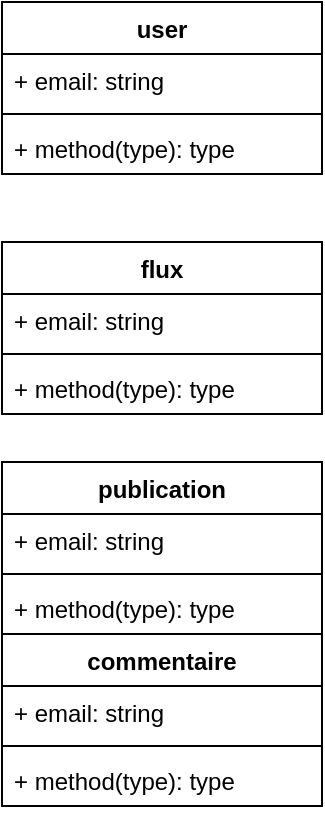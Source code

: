 <mxfile version="14.2.7" type="device"><diagram id="E3RRlKbvSu38BGWhaw9H" name="Page-1"><mxGraphModel dx="1108" dy="403" grid="1" gridSize="10" guides="1" tooltips="1" connect="1" arrows="1" fold="1" page="1" pageScale="1" pageWidth="827" pageHeight="1169" math="0" shadow="0"><root><mxCell id="0"/><mxCell id="1" parent="0"/><mxCell id="xUmgf6eeKhWWhHrpSgIo-1" value="user" style="swimlane;fontStyle=1;align=center;verticalAlign=top;childLayout=stackLayout;horizontal=1;startSize=26;horizontalStack=0;resizeParent=1;resizeParentMax=0;resizeLast=0;collapsible=1;marginBottom=0;" vertex="1" parent="1"><mxGeometry x="50" y="90" width="160" height="86" as="geometry"/></mxCell><mxCell id="xUmgf6eeKhWWhHrpSgIo-2" value="+ email: string" style="text;strokeColor=none;fillColor=none;align=left;verticalAlign=top;spacingLeft=4;spacingRight=4;overflow=hidden;rotatable=0;points=[[0,0.5],[1,0.5]];portConstraint=eastwest;" vertex="1" parent="xUmgf6eeKhWWhHrpSgIo-1"><mxGeometry y="26" width="160" height="26" as="geometry"/></mxCell><mxCell id="xUmgf6eeKhWWhHrpSgIo-3" value="" style="line;strokeWidth=1;fillColor=none;align=left;verticalAlign=middle;spacingTop=-1;spacingLeft=3;spacingRight=3;rotatable=0;labelPosition=right;points=[];portConstraint=eastwest;" vertex="1" parent="xUmgf6eeKhWWhHrpSgIo-1"><mxGeometry y="52" width="160" height="8" as="geometry"/></mxCell><mxCell id="xUmgf6eeKhWWhHrpSgIo-4" value="+ method(type): type" style="text;strokeColor=none;fillColor=none;align=left;verticalAlign=top;spacingLeft=4;spacingRight=4;overflow=hidden;rotatable=0;points=[[0,0.5],[1,0.5]];portConstraint=eastwest;" vertex="1" parent="xUmgf6eeKhWWhHrpSgIo-1"><mxGeometry y="60" width="160" height="26" as="geometry"/></mxCell><mxCell id="xUmgf6eeKhWWhHrpSgIo-5" value="flux" style="swimlane;fontStyle=1;align=center;verticalAlign=top;childLayout=stackLayout;horizontal=1;startSize=26;horizontalStack=0;resizeParent=1;resizeParentMax=0;resizeLast=0;collapsible=1;marginBottom=0;" vertex="1" parent="1"><mxGeometry x="50" y="210" width="160" height="86" as="geometry"/></mxCell><mxCell id="xUmgf6eeKhWWhHrpSgIo-6" value="+ email: string" style="text;strokeColor=none;fillColor=none;align=left;verticalAlign=top;spacingLeft=4;spacingRight=4;overflow=hidden;rotatable=0;points=[[0,0.5],[1,0.5]];portConstraint=eastwest;" vertex="1" parent="xUmgf6eeKhWWhHrpSgIo-5"><mxGeometry y="26" width="160" height="26" as="geometry"/></mxCell><mxCell id="xUmgf6eeKhWWhHrpSgIo-7" value="" style="line;strokeWidth=1;fillColor=none;align=left;verticalAlign=middle;spacingTop=-1;spacingLeft=3;spacingRight=3;rotatable=0;labelPosition=right;points=[];portConstraint=eastwest;" vertex="1" parent="xUmgf6eeKhWWhHrpSgIo-5"><mxGeometry y="52" width="160" height="8" as="geometry"/></mxCell><mxCell id="xUmgf6eeKhWWhHrpSgIo-8" value="+ method(type): type" style="text;strokeColor=none;fillColor=none;align=left;verticalAlign=top;spacingLeft=4;spacingRight=4;overflow=hidden;rotatable=0;points=[[0,0.5],[1,0.5]];portConstraint=eastwest;" vertex="1" parent="xUmgf6eeKhWWhHrpSgIo-5"><mxGeometry y="60" width="160" height="26" as="geometry"/></mxCell><mxCell id="xUmgf6eeKhWWhHrpSgIo-9" value="publication" style="swimlane;fontStyle=1;align=center;verticalAlign=top;childLayout=stackLayout;horizontal=1;startSize=26;horizontalStack=0;resizeParent=1;resizeParentMax=0;resizeLast=0;collapsible=1;marginBottom=0;" vertex="1" parent="1"><mxGeometry x="50" y="320" width="160" height="172" as="geometry"/></mxCell><mxCell id="xUmgf6eeKhWWhHrpSgIo-10" value="+ email: string" style="text;strokeColor=none;fillColor=none;align=left;verticalAlign=top;spacingLeft=4;spacingRight=4;overflow=hidden;rotatable=0;points=[[0,0.5],[1,0.5]];portConstraint=eastwest;" vertex="1" parent="xUmgf6eeKhWWhHrpSgIo-9"><mxGeometry y="26" width="160" height="26" as="geometry"/></mxCell><mxCell id="xUmgf6eeKhWWhHrpSgIo-11" value="" style="line;strokeWidth=1;fillColor=none;align=left;verticalAlign=middle;spacingTop=-1;spacingLeft=3;spacingRight=3;rotatable=0;labelPosition=right;points=[];portConstraint=eastwest;" vertex="1" parent="xUmgf6eeKhWWhHrpSgIo-9"><mxGeometry y="52" width="160" height="8" as="geometry"/></mxCell><mxCell id="xUmgf6eeKhWWhHrpSgIo-12" value="+ method(type): type" style="text;strokeColor=none;fillColor=none;align=left;verticalAlign=top;spacingLeft=4;spacingRight=4;overflow=hidden;rotatable=0;points=[[0,0.5],[1,0.5]];portConstraint=eastwest;" vertex="1" parent="xUmgf6eeKhWWhHrpSgIo-9"><mxGeometry y="60" width="160" height="26" as="geometry"/></mxCell><mxCell id="xUmgf6eeKhWWhHrpSgIo-13" value="commentaire" style="swimlane;fontStyle=1;align=center;verticalAlign=top;childLayout=stackLayout;horizontal=1;startSize=26;horizontalStack=0;resizeParent=1;resizeParentMax=0;resizeLast=0;collapsible=1;marginBottom=0;" vertex="1" parent="xUmgf6eeKhWWhHrpSgIo-9"><mxGeometry y="86" width="160" height="86" as="geometry"/></mxCell><mxCell id="xUmgf6eeKhWWhHrpSgIo-14" value="+ email: string" style="text;strokeColor=none;fillColor=none;align=left;verticalAlign=top;spacingLeft=4;spacingRight=4;overflow=hidden;rotatable=0;points=[[0,0.5],[1,0.5]];portConstraint=eastwest;" vertex="1" parent="xUmgf6eeKhWWhHrpSgIo-13"><mxGeometry y="26" width="160" height="26" as="geometry"/></mxCell><mxCell id="xUmgf6eeKhWWhHrpSgIo-15" value="" style="line;strokeWidth=1;fillColor=none;align=left;verticalAlign=middle;spacingTop=-1;spacingLeft=3;spacingRight=3;rotatable=0;labelPosition=right;points=[];portConstraint=eastwest;" vertex="1" parent="xUmgf6eeKhWWhHrpSgIo-13"><mxGeometry y="52" width="160" height="8" as="geometry"/></mxCell><mxCell id="xUmgf6eeKhWWhHrpSgIo-16" value="+ method(type): type" style="text;strokeColor=none;fillColor=none;align=left;verticalAlign=top;spacingLeft=4;spacingRight=4;overflow=hidden;rotatable=0;points=[[0,0.5],[1,0.5]];portConstraint=eastwest;" vertex="1" parent="xUmgf6eeKhWWhHrpSgIo-13"><mxGeometry y="60" width="160" height="26" as="geometry"/></mxCell></root></mxGraphModel></diagram></mxfile>